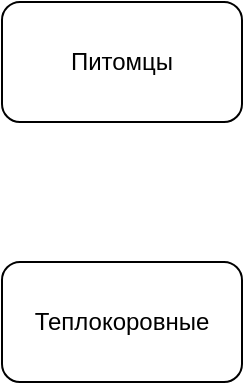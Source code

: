 <mxfile version="12.6.5" type="device"><diagram id="hb1QQtWYFyCi56m4x-8F" name="Page-1"><mxGraphModel dx="1359" dy="862" grid="1" gridSize="10" guides="1" tooltips="1" connect="1" arrows="1" fold="1" page="1" pageScale="1" pageWidth="1169" pageHeight="827" math="0" shadow="0"><root><mxCell id="0"/><mxCell id="1" parent="0"/><mxCell id="cISNcEwyySFNpPqIZIbu-1" value="Питомцы" style="rounded=1;whiteSpace=wrap;html=1;" vertex="1" parent="1"><mxGeometry x="160" y="90" width="120" height="60" as="geometry"/></mxCell><mxCell id="cISNcEwyySFNpPqIZIbu-2" value="Теплокоровные" style="rounded=1;whiteSpace=wrap;html=1;" vertex="1" parent="1"><mxGeometry x="160" y="220" width="120" height="60" as="geometry"/></mxCell></root></mxGraphModel></diagram></mxfile>
